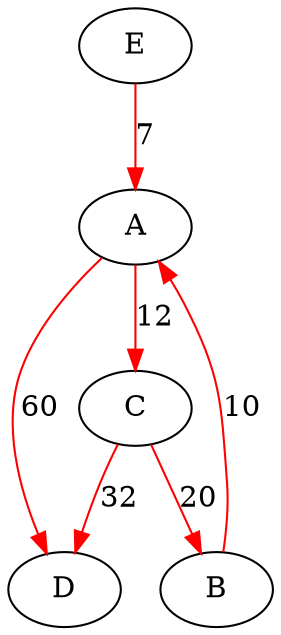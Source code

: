 digraph g {
edge [color=red]
A -> C [label = 12]
A -> D [label = 60]
C -> D [label = 32]
C -> B [label = 20]
B -> A [label = 10]
E -> A [label = 7]
}